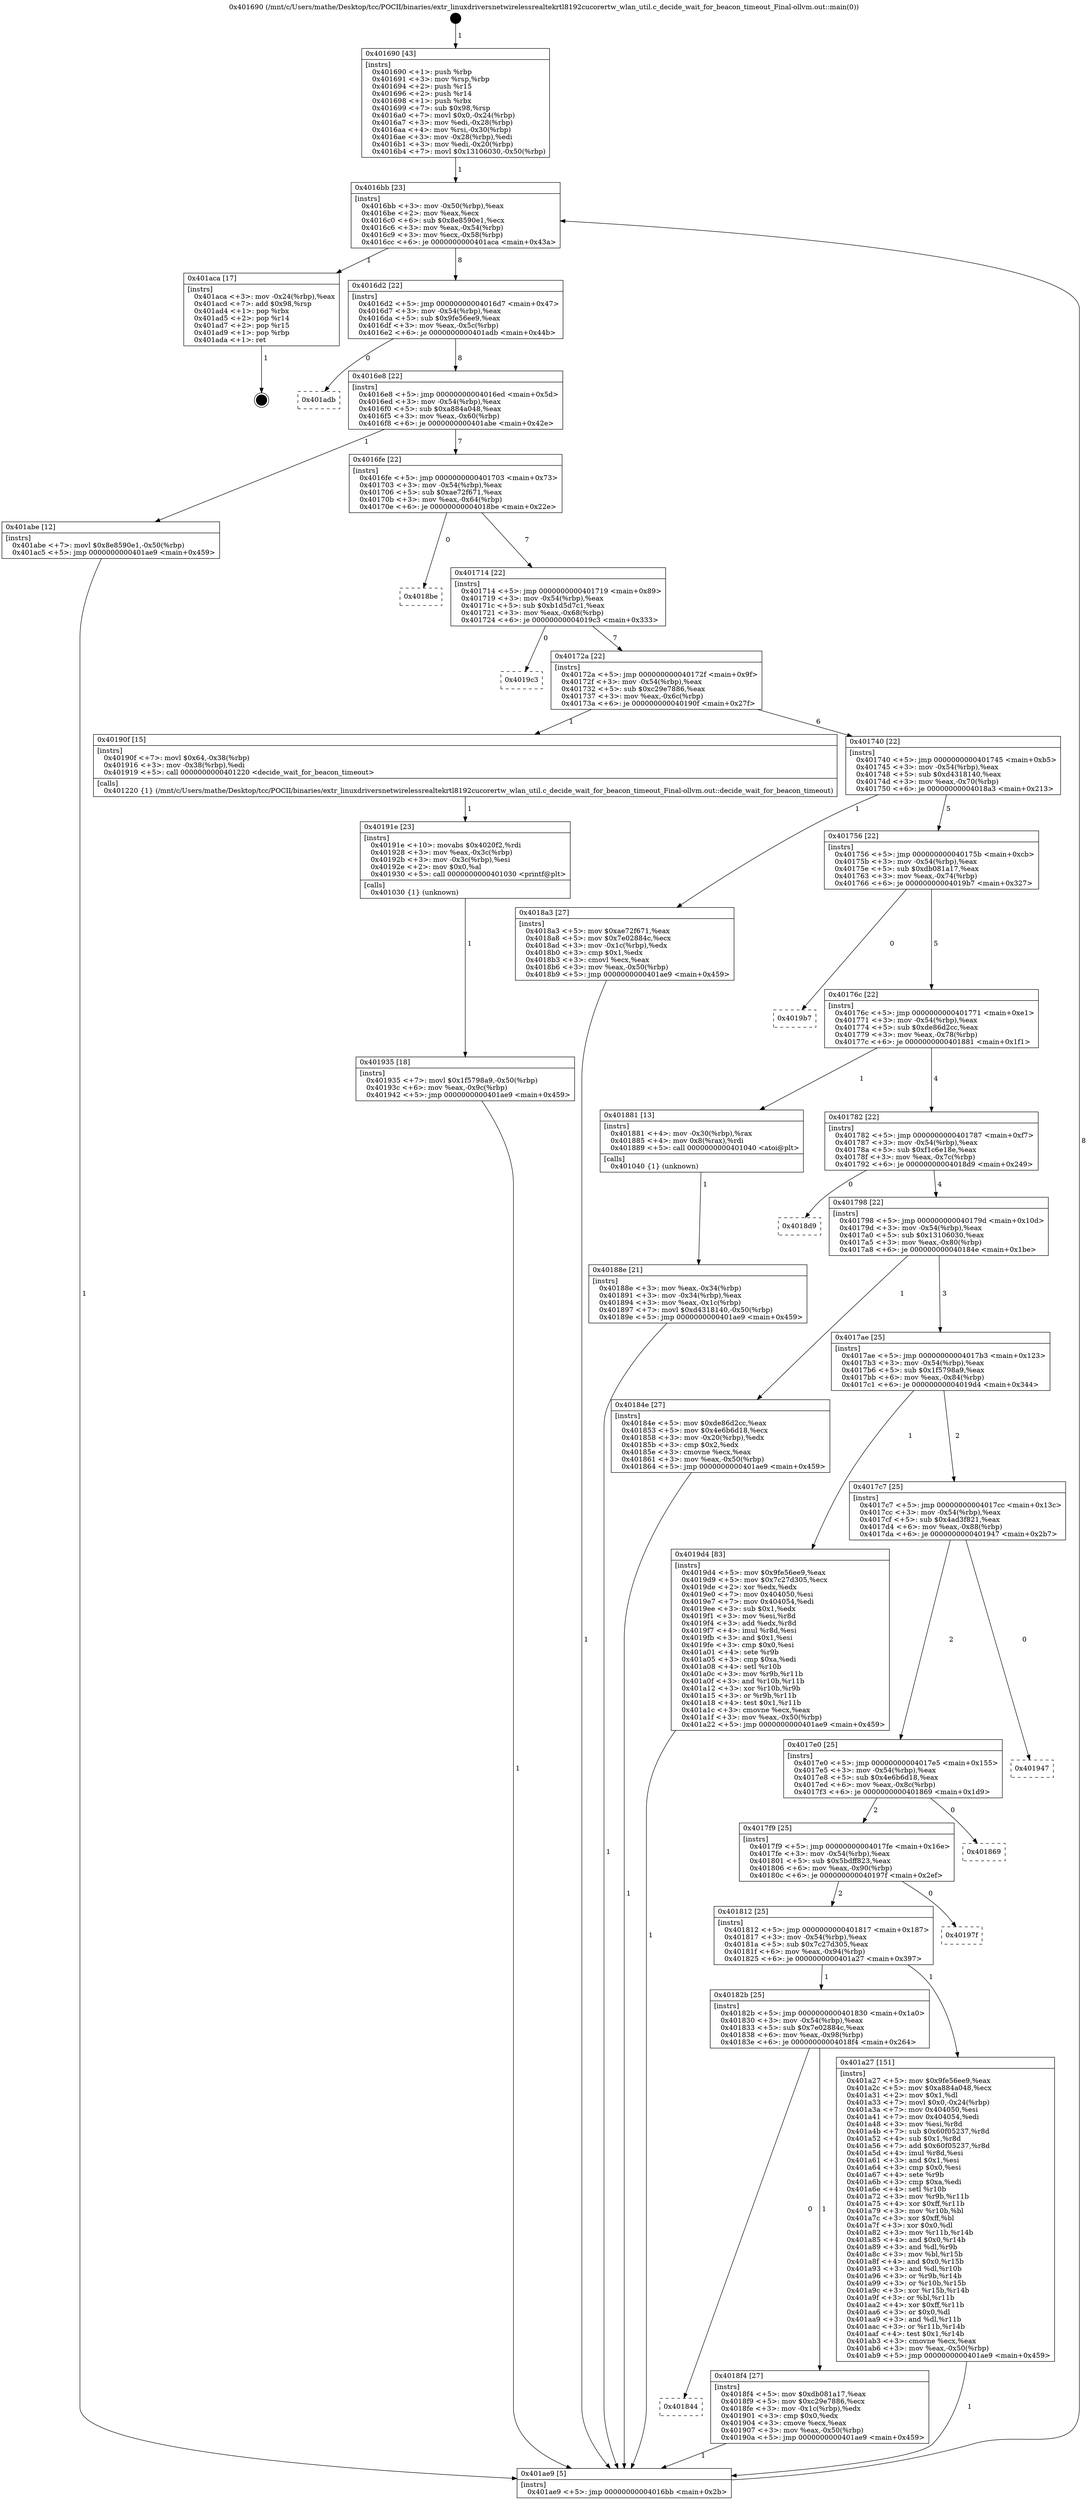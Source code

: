 digraph "0x401690" {
  label = "0x401690 (/mnt/c/Users/mathe/Desktop/tcc/POCII/binaries/extr_linuxdriversnetwirelessrealtekrtl8192cucorertw_wlan_util.c_decide_wait_for_beacon_timeout_Final-ollvm.out::main(0))"
  labelloc = "t"
  node[shape=record]

  Entry [label="",width=0.3,height=0.3,shape=circle,fillcolor=black,style=filled]
  "0x4016bb" [label="{
     0x4016bb [23]\l
     | [instrs]\l
     &nbsp;&nbsp;0x4016bb \<+3\>: mov -0x50(%rbp),%eax\l
     &nbsp;&nbsp;0x4016be \<+2\>: mov %eax,%ecx\l
     &nbsp;&nbsp;0x4016c0 \<+6\>: sub $0x8e8590e1,%ecx\l
     &nbsp;&nbsp;0x4016c6 \<+3\>: mov %eax,-0x54(%rbp)\l
     &nbsp;&nbsp;0x4016c9 \<+3\>: mov %ecx,-0x58(%rbp)\l
     &nbsp;&nbsp;0x4016cc \<+6\>: je 0000000000401aca \<main+0x43a\>\l
  }"]
  "0x401aca" [label="{
     0x401aca [17]\l
     | [instrs]\l
     &nbsp;&nbsp;0x401aca \<+3\>: mov -0x24(%rbp),%eax\l
     &nbsp;&nbsp;0x401acd \<+7\>: add $0x98,%rsp\l
     &nbsp;&nbsp;0x401ad4 \<+1\>: pop %rbx\l
     &nbsp;&nbsp;0x401ad5 \<+2\>: pop %r14\l
     &nbsp;&nbsp;0x401ad7 \<+2\>: pop %r15\l
     &nbsp;&nbsp;0x401ad9 \<+1\>: pop %rbp\l
     &nbsp;&nbsp;0x401ada \<+1\>: ret\l
  }"]
  "0x4016d2" [label="{
     0x4016d2 [22]\l
     | [instrs]\l
     &nbsp;&nbsp;0x4016d2 \<+5\>: jmp 00000000004016d7 \<main+0x47\>\l
     &nbsp;&nbsp;0x4016d7 \<+3\>: mov -0x54(%rbp),%eax\l
     &nbsp;&nbsp;0x4016da \<+5\>: sub $0x9fe56ee9,%eax\l
     &nbsp;&nbsp;0x4016df \<+3\>: mov %eax,-0x5c(%rbp)\l
     &nbsp;&nbsp;0x4016e2 \<+6\>: je 0000000000401adb \<main+0x44b\>\l
  }"]
  Exit [label="",width=0.3,height=0.3,shape=circle,fillcolor=black,style=filled,peripheries=2]
  "0x401adb" [label="{
     0x401adb\l
  }", style=dashed]
  "0x4016e8" [label="{
     0x4016e8 [22]\l
     | [instrs]\l
     &nbsp;&nbsp;0x4016e8 \<+5\>: jmp 00000000004016ed \<main+0x5d\>\l
     &nbsp;&nbsp;0x4016ed \<+3\>: mov -0x54(%rbp),%eax\l
     &nbsp;&nbsp;0x4016f0 \<+5\>: sub $0xa884a048,%eax\l
     &nbsp;&nbsp;0x4016f5 \<+3\>: mov %eax,-0x60(%rbp)\l
     &nbsp;&nbsp;0x4016f8 \<+6\>: je 0000000000401abe \<main+0x42e\>\l
  }"]
  "0x401935" [label="{
     0x401935 [18]\l
     | [instrs]\l
     &nbsp;&nbsp;0x401935 \<+7\>: movl $0x1f5798a9,-0x50(%rbp)\l
     &nbsp;&nbsp;0x40193c \<+6\>: mov %eax,-0x9c(%rbp)\l
     &nbsp;&nbsp;0x401942 \<+5\>: jmp 0000000000401ae9 \<main+0x459\>\l
  }"]
  "0x401abe" [label="{
     0x401abe [12]\l
     | [instrs]\l
     &nbsp;&nbsp;0x401abe \<+7\>: movl $0x8e8590e1,-0x50(%rbp)\l
     &nbsp;&nbsp;0x401ac5 \<+5\>: jmp 0000000000401ae9 \<main+0x459\>\l
  }"]
  "0x4016fe" [label="{
     0x4016fe [22]\l
     | [instrs]\l
     &nbsp;&nbsp;0x4016fe \<+5\>: jmp 0000000000401703 \<main+0x73\>\l
     &nbsp;&nbsp;0x401703 \<+3\>: mov -0x54(%rbp),%eax\l
     &nbsp;&nbsp;0x401706 \<+5\>: sub $0xae72f671,%eax\l
     &nbsp;&nbsp;0x40170b \<+3\>: mov %eax,-0x64(%rbp)\l
     &nbsp;&nbsp;0x40170e \<+6\>: je 00000000004018be \<main+0x22e\>\l
  }"]
  "0x40191e" [label="{
     0x40191e [23]\l
     | [instrs]\l
     &nbsp;&nbsp;0x40191e \<+10\>: movabs $0x4020f2,%rdi\l
     &nbsp;&nbsp;0x401928 \<+3\>: mov %eax,-0x3c(%rbp)\l
     &nbsp;&nbsp;0x40192b \<+3\>: mov -0x3c(%rbp),%esi\l
     &nbsp;&nbsp;0x40192e \<+2\>: mov $0x0,%al\l
     &nbsp;&nbsp;0x401930 \<+5\>: call 0000000000401030 \<printf@plt\>\l
     | [calls]\l
     &nbsp;&nbsp;0x401030 \{1\} (unknown)\l
  }"]
  "0x4018be" [label="{
     0x4018be\l
  }", style=dashed]
  "0x401714" [label="{
     0x401714 [22]\l
     | [instrs]\l
     &nbsp;&nbsp;0x401714 \<+5\>: jmp 0000000000401719 \<main+0x89\>\l
     &nbsp;&nbsp;0x401719 \<+3\>: mov -0x54(%rbp),%eax\l
     &nbsp;&nbsp;0x40171c \<+5\>: sub $0xb1d5d7c1,%eax\l
     &nbsp;&nbsp;0x401721 \<+3\>: mov %eax,-0x68(%rbp)\l
     &nbsp;&nbsp;0x401724 \<+6\>: je 00000000004019c3 \<main+0x333\>\l
  }"]
  "0x401844" [label="{
     0x401844\l
  }", style=dashed]
  "0x4019c3" [label="{
     0x4019c3\l
  }", style=dashed]
  "0x40172a" [label="{
     0x40172a [22]\l
     | [instrs]\l
     &nbsp;&nbsp;0x40172a \<+5\>: jmp 000000000040172f \<main+0x9f\>\l
     &nbsp;&nbsp;0x40172f \<+3\>: mov -0x54(%rbp),%eax\l
     &nbsp;&nbsp;0x401732 \<+5\>: sub $0xc29e7886,%eax\l
     &nbsp;&nbsp;0x401737 \<+3\>: mov %eax,-0x6c(%rbp)\l
     &nbsp;&nbsp;0x40173a \<+6\>: je 000000000040190f \<main+0x27f\>\l
  }"]
  "0x4018f4" [label="{
     0x4018f4 [27]\l
     | [instrs]\l
     &nbsp;&nbsp;0x4018f4 \<+5\>: mov $0xdb081a17,%eax\l
     &nbsp;&nbsp;0x4018f9 \<+5\>: mov $0xc29e7886,%ecx\l
     &nbsp;&nbsp;0x4018fe \<+3\>: mov -0x1c(%rbp),%edx\l
     &nbsp;&nbsp;0x401901 \<+3\>: cmp $0x0,%edx\l
     &nbsp;&nbsp;0x401904 \<+3\>: cmove %ecx,%eax\l
     &nbsp;&nbsp;0x401907 \<+3\>: mov %eax,-0x50(%rbp)\l
     &nbsp;&nbsp;0x40190a \<+5\>: jmp 0000000000401ae9 \<main+0x459\>\l
  }"]
  "0x40190f" [label="{
     0x40190f [15]\l
     | [instrs]\l
     &nbsp;&nbsp;0x40190f \<+7\>: movl $0x64,-0x38(%rbp)\l
     &nbsp;&nbsp;0x401916 \<+3\>: mov -0x38(%rbp),%edi\l
     &nbsp;&nbsp;0x401919 \<+5\>: call 0000000000401220 \<decide_wait_for_beacon_timeout\>\l
     | [calls]\l
     &nbsp;&nbsp;0x401220 \{1\} (/mnt/c/Users/mathe/Desktop/tcc/POCII/binaries/extr_linuxdriversnetwirelessrealtekrtl8192cucorertw_wlan_util.c_decide_wait_for_beacon_timeout_Final-ollvm.out::decide_wait_for_beacon_timeout)\l
  }"]
  "0x401740" [label="{
     0x401740 [22]\l
     | [instrs]\l
     &nbsp;&nbsp;0x401740 \<+5\>: jmp 0000000000401745 \<main+0xb5\>\l
     &nbsp;&nbsp;0x401745 \<+3\>: mov -0x54(%rbp),%eax\l
     &nbsp;&nbsp;0x401748 \<+5\>: sub $0xd4318140,%eax\l
     &nbsp;&nbsp;0x40174d \<+3\>: mov %eax,-0x70(%rbp)\l
     &nbsp;&nbsp;0x401750 \<+6\>: je 00000000004018a3 \<main+0x213\>\l
  }"]
  "0x40182b" [label="{
     0x40182b [25]\l
     | [instrs]\l
     &nbsp;&nbsp;0x40182b \<+5\>: jmp 0000000000401830 \<main+0x1a0\>\l
     &nbsp;&nbsp;0x401830 \<+3\>: mov -0x54(%rbp),%eax\l
     &nbsp;&nbsp;0x401833 \<+5\>: sub $0x7e02884c,%eax\l
     &nbsp;&nbsp;0x401838 \<+6\>: mov %eax,-0x98(%rbp)\l
     &nbsp;&nbsp;0x40183e \<+6\>: je 00000000004018f4 \<main+0x264\>\l
  }"]
  "0x4018a3" [label="{
     0x4018a3 [27]\l
     | [instrs]\l
     &nbsp;&nbsp;0x4018a3 \<+5\>: mov $0xae72f671,%eax\l
     &nbsp;&nbsp;0x4018a8 \<+5\>: mov $0x7e02884c,%ecx\l
     &nbsp;&nbsp;0x4018ad \<+3\>: mov -0x1c(%rbp),%edx\l
     &nbsp;&nbsp;0x4018b0 \<+3\>: cmp $0x1,%edx\l
     &nbsp;&nbsp;0x4018b3 \<+3\>: cmovl %ecx,%eax\l
     &nbsp;&nbsp;0x4018b6 \<+3\>: mov %eax,-0x50(%rbp)\l
     &nbsp;&nbsp;0x4018b9 \<+5\>: jmp 0000000000401ae9 \<main+0x459\>\l
  }"]
  "0x401756" [label="{
     0x401756 [22]\l
     | [instrs]\l
     &nbsp;&nbsp;0x401756 \<+5\>: jmp 000000000040175b \<main+0xcb\>\l
     &nbsp;&nbsp;0x40175b \<+3\>: mov -0x54(%rbp),%eax\l
     &nbsp;&nbsp;0x40175e \<+5\>: sub $0xdb081a17,%eax\l
     &nbsp;&nbsp;0x401763 \<+3\>: mov %eax,-0x74(%rbp)\l
     &nbsp;&nbsp;0x401766 \<+6\>: je 00000000004019b7 \<main+0x327\>\l
  }"]
  "0x401a27" [label="{
     0x401a27 [151]\l
     | [instrs]\l
     &nbsp;&nbsp;0x401a27 \<+5\>: mov $0x9fe56ee9,%eax\l
     &nbsp;&nbsp;0x401a2c \<+5\>: mov $0xa884a048,%ecx\l
     &nbsp;&nbsp;0x401a31 \<+2\>: mov $0x1,%dl\l
     &nbsp;&nbsp;0x401a33 \<+7\>: movl $0x0,-0x24(%rbp)\l
     &nbsp;&nbsp;0x401a3a \<+7\>: mov 0x404050,%esi\l
     &nbsp;&nbsp;0x401a41 \<+7\>: mov 0x404054,%edi\l
     &nbsp;&nbsp;0x401a48 \<+3\>: mov %esi,%r8d\l
     &nbsp;&nbsp;0x401a4b \<+7\>: sub $0x60f05237,%r8d\l
     &nbsp;&nbsp;0x401a52 \<+4\>: sub $0x1,%r8d\l
     &nbsp;&nbsp;0x401a56 \<+7\>: add $0x60f05237,%r8d\l
     &nbsp;&nbsp;0x401a5d \<+4\>: imul %r8d,%esi\l
     &nbsp;&nbsp;0x401a61 \<+3\>: and $0x1,%esi\l
     &nbsp;&nbsp;0x401a64 \<+3\>: cmp $0x0,%esi\l
     &nbsp;&nbsp;0x401a67 \<+4\>: sete %r9b\l
     &nbsp;&nbsp;0x401a6b \<+3\>: cmp $0xa,%edi\l
     &nbsp;&nbsp;0x401a6e \<+4\>: setl %r10b\l
     &nbsp;&nbsp;0x401a72 \<+3\>: mov %r9b,%r11b\l
     &nbsp;&nbsp;0x401a75 \<+4\>: xor $0xff,%r11b\l
     &nbsp;&nbsp;0x401a79 \<+3\>: mov %r10b,%bl\l
     &nbsp;&nbsp;0x401a7c \<+3\>: xor $0xff,%bl\l
     &nbsp;&nbsp;0x401a7f \<+3\>: xor $0x0,%dl\l
     &nbsp;&nbsp;0x401a82 \<+3\>: mov %r11b,%r14b\l
     &nbsp;&nbsp;0x401a85 \<+4\>: and $0x0,%r14b\l
     &nbsp;&nbsp;0x401a89 \<+3\>: and %dl,%r9b\l
     &nbsp;&nbsp;0x401a8c \<+3\>: mov %bl,%r15b\l
     &nbsp;&nbsp;0x401a8f \<+4\>: and $0x0,%r15b\l
     &nbsp;&nbsp;0x401a93 \<+3\>: and %dl,%r10b\l
     &nbsp;&nbsp;0x401a96 \<+3\>: or %r9b,%r14b\l
     &nbsp;&nbsp;0x401a99 \<+3\>: or %r10b,%r15b\l
     &nbsp;&nbsp;0x401a9c \<+3\>: xor %r15b,%r14b\l
     &nbsp;&nbsp;0x401a9f \<+3\>: or %bl,%r11b\l
     &nbsp;&nbsp;0x401aa2 \<+4\>: xor $0xff,%r11b\l
     &nbsp;&nbsp;0x401aa6 \<+3\>: or $0x0,%dl\l
     &nbsp;&nbsp;0x401aa9 \<+3\>: and %dl,%r11b\l
     &nbsp;&nbsp;0x401aac \<+3\>: or %r11b,%r14b\l
     &nbsp;&nbsp;0x401aaf \<+4\>: test $0x1,%r14b\l
     &nbsp;&nbsp;0x401ab3 \<+3\>: cmovne %ecx,%eax\l
     &nbsp;&nbsp;0x401ab6 \<+3\>: mov %eax,-0x50(%rbp)\l
     &nbsp;&nbsp;0x401ab9 \<+5\>: jmp 0000000000401ae9 \<main+0x459\>\l
  }"]
  "0x4019b7" [label="{
     0x4019b7\l
  }", style=dashed]
  "0x40176c" [label="{
     0x40176c [22]\l
     | [instrs]\l
     &nbsp;&nbsp;0x40176c \<+5\>: jmp 0000000000401771 \<main+0xe1\>\l
     &nbsp;&nbsp;0x401771 \<+3\>: mov -0x54(%rbp),%eax\l
     &nbsp;&nbsp;0x401774 \<+5\>: sub $0xde86d2cc,%eax\l
     &nbsp;&nbsp;0x401779 \<+3\>: mov %eax,-0x78(%rbp)\l
     &nbsp;&nbsp;0x40177c \<+6\>: je 0000000000401881 \<main+0x1f1\>\l
  }"]
  "0x401812" [label="{
     0x401812 [25]\l
     | [instrs]\l
     &nbsp;&nbsp;0x401812 \<+5\>: jmp 0000000000401817 \<main+0x187\>\l
     &nbsp;&nbsp;0x401817 \<+3\>: mov -0x54(%rbp),%eax\l
     &nbsp;&nbsp;0x40181a \<+5\>: sub $0x7c27d305,%eax\l
     &nbsp;&nbsp;0x40181f \<+6\>: mov %eax,-0x94(%rbp)\l
     &nbsp;&nbsp;0x401825 \<+6\>: je 0000000000401a27 \<main+0x397\>\l
  }"]
  "0x401881" [label="{
     0x401881 [13]\l
     | [instrs]\l
     &nbsp;&nbsp;0x401881 \<+4\>: mov -0x30(%rbp),%rax\l
     &nbsp;&nbsp;0x401885 \<+4\>: mov 0x8(%rax),%rdi\l
     &nbsp;&nbsp;0x401889 \<+5\>: call 0000000000401040 \<atoi@plt\>\l
     | [calls]\l
     &nbsp;&nbsp;0x401040 \{1\} (unknown)\l
  }"]
  "0x401782" [label="{
     0x401782 [22]\l
     | [instrs]\l
     &nbsp;&nbsp;0x401782 \<+5\>: jmp 0000000000401787 \<main+0xf7\>\l
     &nbsp;&nbsp;0x401787 \<+3\>: mov -0x54(%rbp),%eax\l
     &nbsp;&nbsp;0x40178a \<+5\>: sub $0xf1c6e18e,%eax\l
     &nbsp;&nbsp;0x40178f \<+3\>: mov %eax,-0x7c(%rbp)\l
     &nbsp;&nbsp;0x401792 \<+6\>: je 00000000004018d9 \<main+0x249\>\l
  }"]
  "0x40197f" [label="{
     0x40197f\l
  }", style=dashed]
  "0x4018d9" [label="{
     0x4018d9\l
  }", style=dashed]
  "0x401798" [label="{
     0x401798 [22]\l
     | [instrs]\l
     &nbsp;&nbsp;0x401798 \<+5\>: jmp 000000000040179d \<main+0x10d\>\l
     &nbsp;&nbsp;0x40179d \<+3\>: mov -0x54(%rbp),%eax\l
     &nbsp;&nbsp;0x4017a0 \<+5\>: sub $0x13106030,%eax\l
     &nbsp;&nbsp;0x4017a5 \<+3\>: mov %eax,-0x80(%rbp)\l
     &nbsp;&nbsp;0x4017a8 \<+6\>: je 000000000040184e \<main+0x1be\>\l
  }"]
  "0x4017f9" [label="{
     0x4017f9 [25]\l
     | [instrs]\l
     &nbsp;&nbsp;0x4017f9 \<+5\>: jmp 00000000004017fe \<main+0x16e\>\l
     &nbsp;&nbsp;0x4017fe \<+3\>: mov -0x54(%rbp),%eax\l
     &nbsp;&nbsp;0x401801 \<+5\>: sub $0x5bdff823,%eax\l
     &nbsp;&nbsp;0x401806 \<+6\>: mov %eax,-0x90(%rbp)\l
     &nbsp;&nbsp;0x40180c \<+6\>: je 000000000040197f \<main+0x2ef\>\l
  }"]
  "0x40184e" [label="{
     0x40184e [27]\l
     | [instrs]\l
     &nbsp;&nbsp;0x40184e \<+5\>: mov $0xde86d2cc,%eax\l
     &nbsp;&nbsp;0x401853 \<+5\>: mov $0x4e6b6d18,%ecx\l
     &nbsp;&nbsp;0x401858 \<+3\>: mov -0x20(%rbp),%edx\l
     &nbsp;&nbsp;0x40185b \<+3\>: cmp $0x2,%edx\l
     &nbsp;&nbsp;0x40185e \<+3\>: cmovne %ecx,%eax\l
     &nbsp;&nbsp;0x401861 \<+3\>: mov %eax,-0x50(%rbp)\l
     &nbsp;&nbsp;0x401864 \<+5\>: jmp 0000000000401ae9 \<main+0x459\>\l
  }"]
  "0x4017ae" [label="{
     0x4017ae [25]\l
     | [instrs]\l
     &nbsp;&nbsp;0x4017ae \<+5\>: jmp 00000000004017b3 \<main+0x123\>\l
     &nbsp;&nbsp;0x4017b3 \<+3\>: mov -0x54(%rbp),%eax\l
     &nbsp;&nbsp;0x4017b6 \<+5\>: sub $0x1f5798a9,%eax\l
     &nbsp;&nbsp;0x4017bb \<+6\>: mov %eax,-0x84(%rbp)\l
     &nbsp;&nbsp;0x4017c1 \<+6\>: je 00000000004019d4 \<main+0x344\>\l
  }"]
  "0x401ae9" [label="{
     0x401ae9 [5]\l
     | [instrs]\l
     &nbsp;&nbsp;0x401ae9 \<+5\>: jmp 00000000004016bb \<main+0x2b\>\l
  }"]
  "0x401690" [label="{
     0x401690 [43]\l
     | [instrs]\l
     &nbsp;&nbsp;0x401690 \<+1\>: push %rbp\l
     &nbsp;&nbsp;0x401691 \<+3\>: mov %rsp,%rbp\l
     &nbsp;&nbsp;0x401694 \<+2\>: push %r15\l
     &nbsp;&nbsp;0x401696 \<+2\>: push %r14\l
     &nbsp;&nbsp;0x401698 \<+1\>: push %rbx\l
     &nbsp;&nbsp;0x401699 \<+7\>: sub $0x98,%rsp\l
     &nbsp;&nbsp;0x4016a0 \<+7\>: movl $0x0,-0x24(%rbp)\l
     &nbsp;&nbsp;0x4016a7 \<+3\>: mov %edi,-0x28(%rbp)\l
     &nbsp;&nbsp;0x4016aa \<+4\>: mov %rsi,-0x30(%rbp)\l
     &nbsp;&nbsp;0x4016ae \<+3\>: mov -0x28(%rbp),%edi\l
     &nbsp;&nbsp;0x4016b1 \<+3\>: mov %edi,-0x20(%rbp)\l
     &nbsp;&nbsp;0x4016b4 \<+7\>: movl $0x13106030,-0x50(%rbp)\l
  }"]
  "0x40188e" [label="{
     0x40188e [21]\l
     | [instrs]\l
     &nbsp;&nbsp;0x40188e \<+3\>: mov %eax,-0x34(%rbp)\l
     &nbsp;&nbsp;0x401891 \<+3\>: mov -0x34(%rbp),%eax\l
     &nbsp;&nbsp;0x401894 \<+3\>: mov %eax,-0x1c(%rbp)\l
     &nbsp;&nbsp;0x401897 \<+7\>: movl $0xd4318140,-0x50(%rbp)\l
     &nbsp;&nbsp;0x40189e \<+5\>: jmp 0000000000401ae9 \<main+0x459\>\l
  }"]
  "0x401869" [label="{
     0x401869\l
  }", style=dashed]
  "0x4019d4" [label="{
     0x4019d4 [83]\l
     | [instrs]\l
     &nbsp;&nbsp;0x4019d4 \<+5\>: mov $0x9fe56ee9,%eax\l
     &nbsp;&nbsp;0x4019d9 \<+5\>: mov $0x7c27d305,%ecx\l
     &nbsp;&nbsp;0x4019de \<+2\>: xor %edx,%edx\l
     &nbsp;&nbsp;0x4019e0 \<+7\>: mov 0x404050,%esi\l
     &nbsp;&nbsp;0x4019e7 \<+7\>: mov 0x404054,%edi\l
     &nbsp;&nbsp;0x4019ee \<+3\>: sub $0x1,%edx\l
     &nbsp;&nbsp;0x4019f1 \<+3\>: mov %esi,%r8d\l
     &nbsp;&nbsp;0x4019f4 \<+3\>: add %edx,%r8d\l
     &nbsp;&nbsp;0x4019f7 \<+4\>: imul %r8d,%esi\l
     &nbsp;&nbsp;0x4019fb \<+3\>: and $0x1,%esi\l
     &nbsp;&nbsp;0x4019fe \<+3\>: cmp $0x0,%esi\l
     &nbsp;&nbsp;0x401a01 \<+4\>: sete %r9b\l
     &nbsp;&nbsp;0x401a05 \<+3\>: cmp $0xa,%edi\l
     &nbsp;&nbsp;0x401a08 \<+4\>: setl %r10b\l
     &nbsp;&nbsp;0x401a0c \<+3\>: mov %r9b,%r11b\l
     &nbsp;&nbsp;0x401a0f \<+3\>: and %r10b,%r11b\l
     &nbsp;&nbsp;0x401a12 \<+3\>: xor %r10b,%r9b\l
     &nbsp;&nbsp;0x401a15 \<+3\>: or %r9b,%r11b\l
     &nbsp;&nbsp;0x401a18 \<+4\>: test $0x1,%r11b\l
     &nbsp;&nbsp;0x401a1c \<+3\>: cmovne %ecx,%eax\l
     &nbsp;&nbsp;0x401a1f \<+3\>: mov %eax,-0x50(%rbp)\l
     &nbsp;&nbsp;0x401a22 \<+5\>: jmp 0000000000401ae9 \<main+0x459\>\l
  }"]
  "0x4017c7" [label="{
     0x4017c7 [25]\l
     | [instrs]\l
     &nbsp;&nbsp;0x4017c7 \<+5\>: jmp 00000000004017cc \<main+0x13c\>\l
     &nbsp;&nbsp;0x4017cc \<+3\>: mov -0x54(%rbp),%eax\l
     &nbsp;&nbsp;0x4017cf \<+5\>: sub $0x4ad3f821,%eax\l
     &nbsp;&nbsp;0x4017d4 \<+6\>: mov %eax,-0x88(%rbp)\l
     &nbsp;&nbsp;0x4017da \<+6\>: je 0000000000401947 \<main+0x2b7\>\l
  }"]
  "0x4017e0" [label="{
     0x4017e0 [25]\l
     | [instrs]\l
     &nbsp;&nbsp;0x4017e0 \<+5\>: jmp 00000000004017e5 \<main+0x155\>\l
     &nbsp;&nbsp;0x4017e5 \<+3\>: mov -0x54(%rbp),%eax\l
     &nbsp;&nbsp;0x4017e8 \<+5\>: sub $0x4e6b6d18,%eax\l
     &nbsp;&nbsp;0x4017ed \<+6\>: mov %eax,-0x8c(%rbp)\l
     &nbsp;&nbsp;0x4017f3 \<+6\>: je 0000000000401869 \<main+0x1d9\>\l
  }"]
  "0x401947" [label="{
     0x401947\l
  }", style=dashed]
  Entry -> "0x401690" [label=" 1"]
  "0x4016bb" -> "0x401aca" [label=" 1"]
  "0x4016bb" -> "0x4016d2" [label=" 8"]
  "0x401aca" -> Exit [label=" 1"]
  "0x4016d2" -> "0x401adb" [label=" 0"]
  "0x4016d2" -> "0x4016e8" [label=" 8"]
  "0x401abe" -> "0x401ae9" [label=" 1"]
  "0x4016e8" -> "0x401abe" [label=" 1"]
  "0x4016e8" -> "0x4016fe" [label=" 7"]
  "0x401a27" -> "0x401ae9" [label=" 1"]
  "0x4016fe" -> "0x4018be" [label=" 0"]
  "0x4016fe" -> "0x401714" [label=" 7"]
  "0x4019d4" -> "0x401ae9" [label=" 1"]
  "0x401714" -> "0x4019c3" [label=" 0"]
  "0x401714" -> "0x40172a" [label=" 7"]
  "0x401935" -> "0x401ae9" [label=" 1"]
  "0x40172a" -> "0x40190f" [label=" 1"]
  "0x40172a" -> "0x401740" [label=" 6"]
  "0x40191e" -> "0x401935" [label=" 1"]
  "0x401740" -> "0x4018a3" [label=" 1"]
  "0x401740" -> "0x401756" [label=" 5"]
  "0x4018f4" -> "0x401ae9" [label=" 1"]
  "0x401756" -> "0x4019b7" [label=" 0"]
  "0x401756" -> "0x40176c" [label=" 5"]
  "0x40182b" -> "0x401844" [label=" 0"]
  "0x40176c" -> "0x401881" [label=" 1"]
  "0x40176c" -> "0x401782" [label=" 4"]
  "0x40190f" -> "0x40191e" [label=" 1"]
  "0x401782" -> "0x4018d9" [label=" 0"]
  "0x401782" -> "0x401798" [label=" 4"]
  "0x401812" -> "0x40182b" [label=" 1"]
  "0x401798" -> "0x40184e" [label=" 1"]
  "0x401798" -> "0x4017ae" [label=" 3"]
  "0x40184e" -> "0x401ae9" [label=" 1"]
  "0x401690" -> "0x4016bb" [label=" 1"]
  "0x401ae9" -> "0x4016bb" [label=" 8"]
  "0x401881" -> "0x40188e" [label=" 1"]
  "0x40188e" -> "0x401ae9" [label=" 1"]
  "0x4018a3" -> "0x401ae9" [label=" 1"]
  "0x40182b" -> "0x4018f4" [label=" 1"]
  "0x4017ae" -> "0x4019d4" [label=" 1"]
  "0x4017ae" -> "0x4017c7" [label=" 2"]
  "0x4017f9" -> "0x401812" [label=" 2"]
  "0x4017c7" -> "0x401947" [label=" 0"]
  "0x4017c7" -> "0x4017e0" [label=" 2"]
  "0x4017f9" -> "0x40197f" [label=" 0"]
  "0x4017e0" -> "0x401869" [label=" 0"]
  "0x4017e0" -> "0x4017f9" [label=" 2"]
  "0x401812" -> "0x401a27" [label=" 1"]
}
